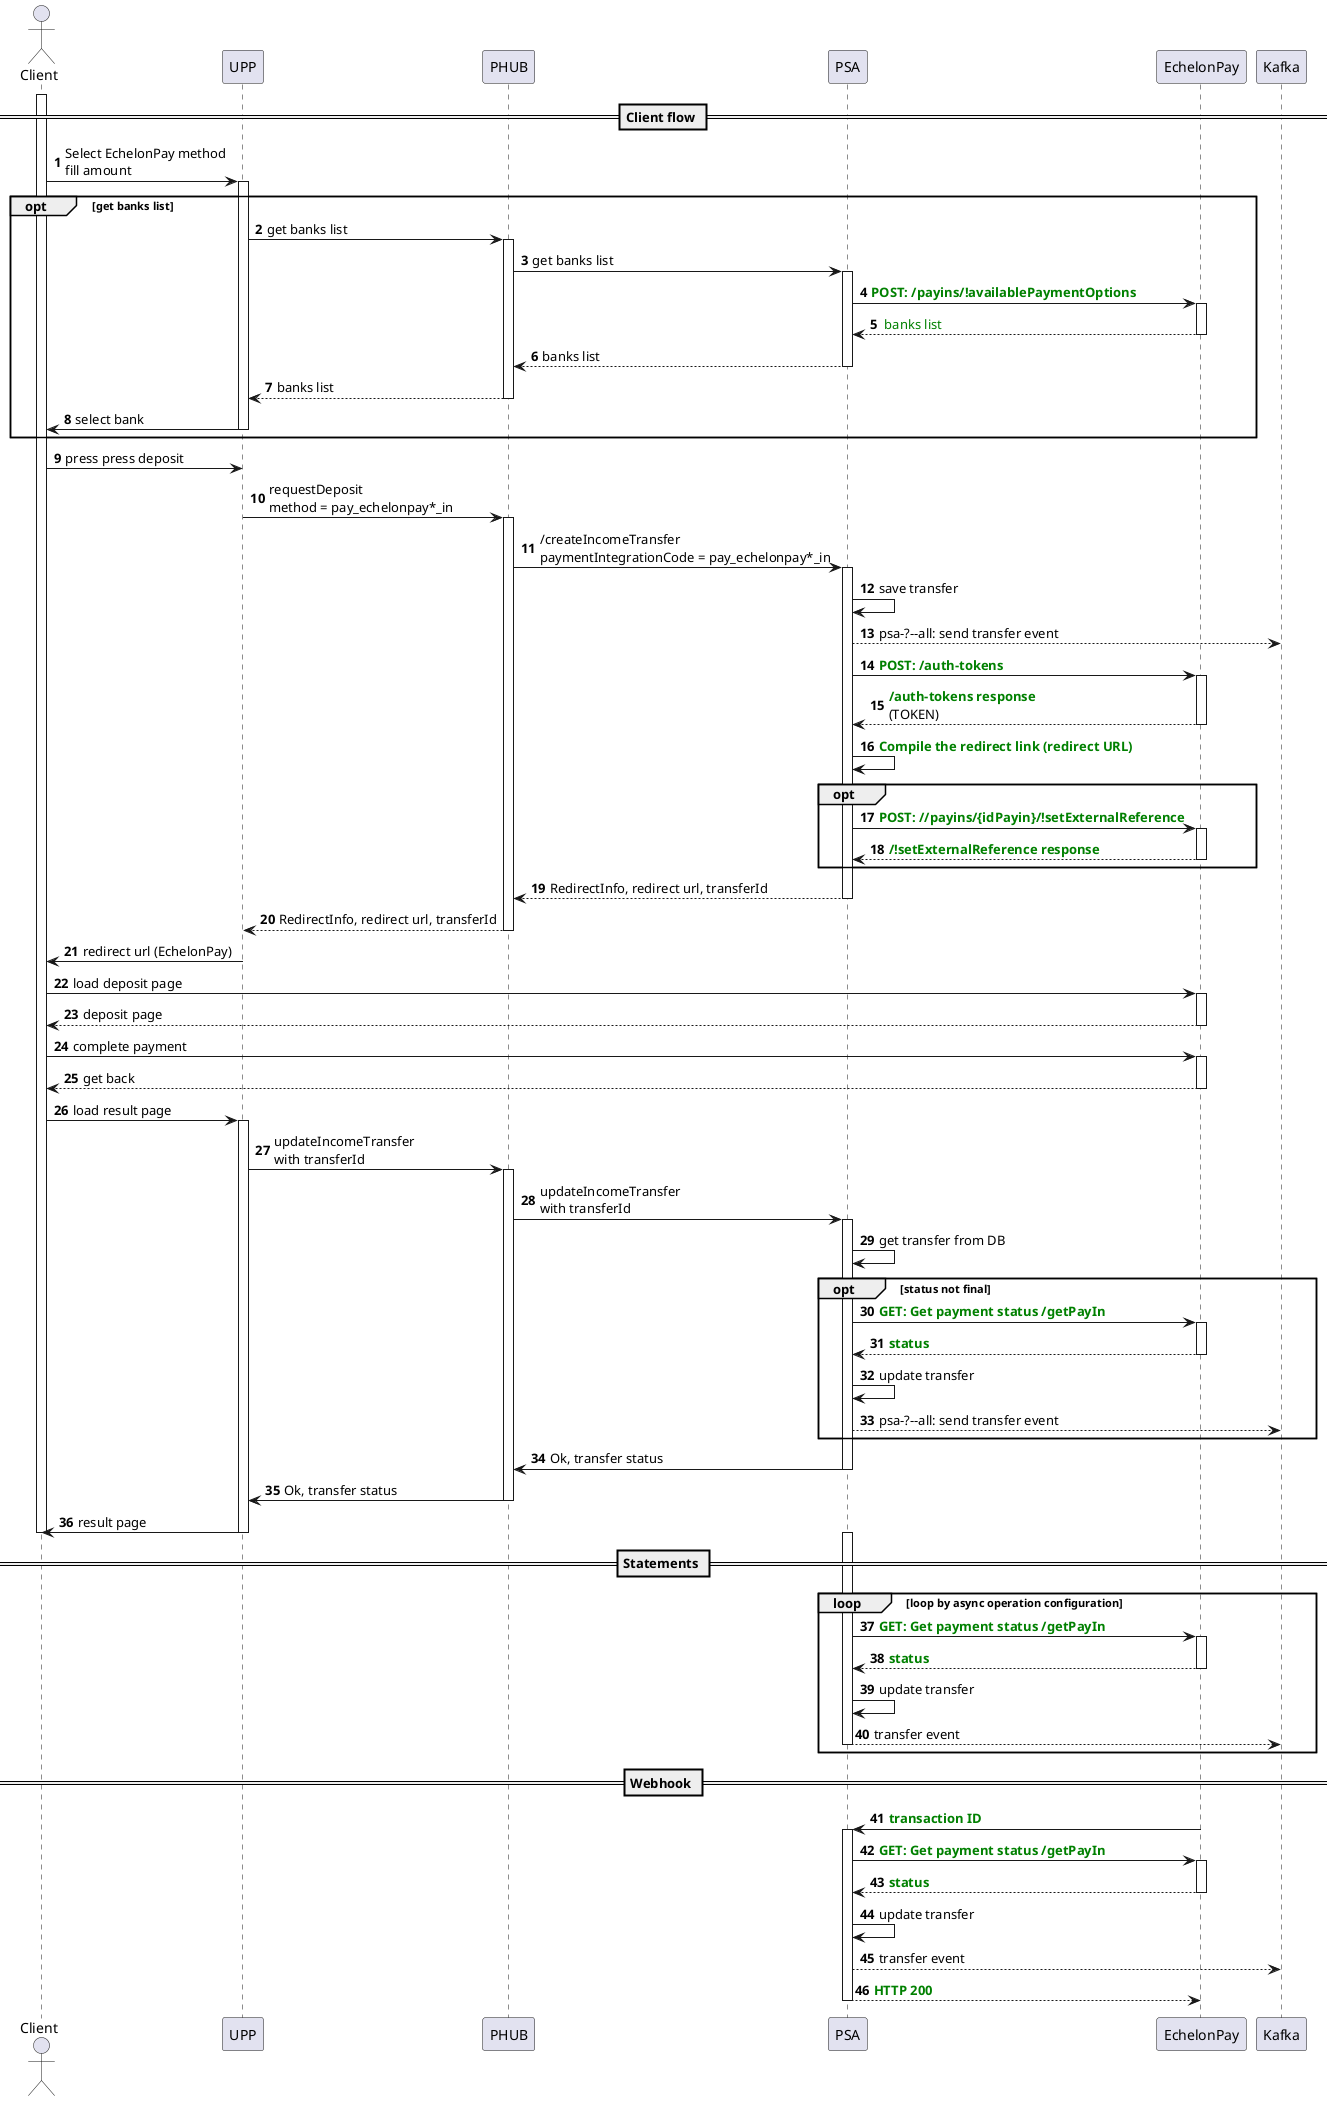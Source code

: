 @startuml
autonumber

actor Client

== Client flow ==
activate Client
Client -> UPP ++: Select EchelonPay method\nfill amount

opt get banks list
UPP -> PHUB ++: get banks list
PHUB -> PSA ++: get banks list
PSA -> EchelonPay ++: <b><font color=green>POST: /payins/!availablePaymentOptions
EchelonPay --> PSA --: <font color=green> banks list
PSA --> PHUB --: banks list
PHUB --> UPP --:  banks list
UPP -> Client --: select bank
end

Client -> UPP : press press deposit
UPP -> PHUB ++: requestDeposit\nmethod = pay_echelonpay*_in
PHUB -> PSA ++: /createIncomeTransfer\npaymentIntegrationCode = pay_echelonpay*_in
PSA -> PSA: save transfer
PSA --> Kafka: psa-?--all: send transfer event
PSA -> EchelonPay ++: <b><font color=green>POST: /auth-tokens
EchelonPay --> PSA --: <b><font color=green>/auth-tokens response \n(TOKEN)

PSA -> PSA : <b><font color=green>Compile the redirect link (redirect URL)

opt
PSA -> EchelonPay ++: <b><font color=green>POST: //payins/{idPayin}/!setExternalReference
EchelonPay --> PSA --: <b><font color=green>/!setExternalReference response
end

PSA --> PHUB --: RedirectInfo, redirect url, transferId
PHUB --> UPP --: RedirectInfo, redirect url, transferId
UPP -> Client --: redirect url (EchelonPay)

Client -> EchelonPay ++: load deposit page
EchelonPay --> Client --: deposit page

Client -> EchelonPay ++: complete payment
EchelonPay --> Client --: get back

Client -> UPP ++: load result page
UPP -> PHUB ++: updateIncomeTransfer\nwith transferId
PHUB -> PSA ++: updateIncomeTransfer\nwith transferId
PSA -> PSA: get transfer from DB
opt status not final
    PSA -> EchelonPay ++: <b><font color=green>GET: Get payment status /getPayIn
    EchelonPay --> PSA --: <b><font color=green>status
    PSA -> PSA: update transfer
    PSA --> Kafka: psa-?--all: send transfer event
end opt
PSA -> PHUB --: Ok, transfer status
PHUB -> UPP --: Ok, transfer status
UPP -> Client --: result page
deactivate Client

== Statements ==
    activate PSA
    loop loop by async operation configuration
    PSA -> EchelonPay ++: <b><font color=green>GET: Get payment status /getPayIn
    EchelonPay --> PSA --: <b><font color=green>status
    PSA -> PSA: update transfer
    PSA --> Kafka: transfer event
    deactivate PSA
end loop

== Webhook ==
activate EchelonPay
EchelonPay -> PSA ++: <b><font color=green>transaction ID
PSA -> EchelonPay ++: <b><font color=green>GET: Get payment status /getPayIn
EchelonPay --> PSA --: <b><font color=green>status
PSA -> PSA: update transfer
PSA --> Kafka: transfer event
PSA --> EchelonPay--: <b><font color=green>HTTP 200
deactivate EchelonPay

@enduml

